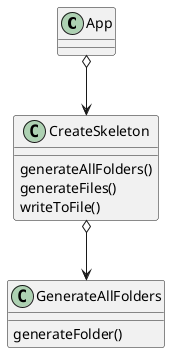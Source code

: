 @startuml
'https://plantuml.com/class-diagram

class App

class CreateSkeleton{
    generateAllFolders()
    generateFiles()
    writeToFile()
}

class GenerateAllFolders{
    generateFolder()
}

App o--> CreateSkeleton
CreateSkeleton o--> GenerateAllFolders
@enduml